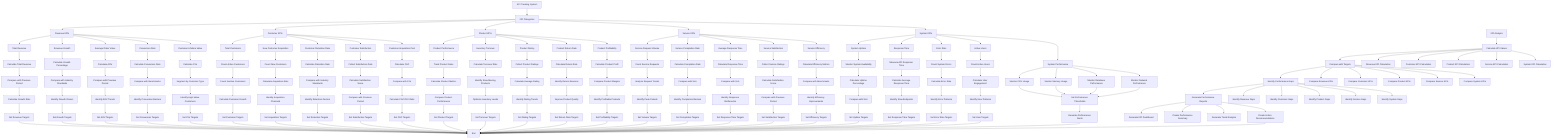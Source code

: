 %% KPI Tracking and Performance Metrics Flow
%% View at https://mermaid.live
flowchart TD
  A[KPI Tracking System] --> B[KPI Categories]
  
  %% KPI Categories
  B --> C[Revenue KPIs]
  B --> D[Customer KPIs]
  B --> E[Product KPIs]
  B --> F[Service KPIs]
  B --> G[System KPIs]
  
  %% Revenue KPIs
  C --> C1[Total Revenue]
  C --> C2[Revenue Growth]
  C --> C3[Average Order Value]
  C --> C4[Conversion Rate]
  C --> C5[Customer Lifetime Value]
  
  %% Total Revenue
  C1 --> C1A[Calculate Total Revenue]
  C1A --> C1B[Compare with Previous Period]
  C1B --> C1C[Calculate Growth Rate]
  C1C --> C1D[Set Revenue Targets]
  
  %% Revenue Growth
  C2 --> C2A[Calculate Growth Percentage]
  C2A --> C2B[Compare with Industry Standards]
  C2B --> C2C[Identify Growth Drivers]
  C2C --> C2D[Set Growth Targets]
  
  %% Average Order Value
  C3 --> C3A[Calculate AOV]
  C3A --> C3B[Compare with Previous Period]
  C3B --> C3C[Identify AOV Trends]
  C3C --> C3D[Set AOV Targets]
  
  %% Conversion Rate
  C4 --> C4A[Calculate Conversion Rate]
  C4A --> C4B[Compare with Benchmarks]
  C4B --> C4C[Identify Conversion Barriers]
  C4C --> C4D[Set Conversion Targets]
  
  %% Customer Lifetime Value
  C5 --> C5A[Calculate CLV]
  C5A --> C5B[Segment by Customer Type]
  C5B --> C5C[Identify High-Value Customers]
  C5C --> C5D[Set CLV Targets]
  
  %% Customer KPIs
  D --> D1[Total Customers]
  D --> D2[New Customer Acquisition]
  D --> D3[Customer Retention Rate]
  D --> D4[Customer Satisfaction]
  D --> D5[Customer Acquisition Cost]
  
  %% Total Customers
  D1 --> D1A[Count Active Customers]
  D1A --> D1B[Count Inactive Customers]
  D1B --> D1C[Calculate Customer Growth]
  D1C --> D1D[Set Customer Targets]
  
  %% New Customer Acquisition
  D2 --> D2A[Count New Customers]
  D2A --> D2B[Calculate Acquisition Rate]
  D2B --> D2C[Identify Acquisition Channels]
  D2C --> D2D[Set Acquisition Targets]
  
  %% Customer Retention Rate
  D3 --> D3A[Calculate Retention Rate]
  D3A --> D3B[Compare with Industry Standards]
  D3B --> D3C[Identify Retention Factors]
  D3C --> D3D[Set Retention Targets]
  
  %% Customer Satisfaction
  D4 --> D4A[Collect Satisfaction Data]
  D4A --> D4B[Calculate Satisfaction Score]
  D4B --> D4C[Compare with Previous Period]
  D4C --> D4D[Set Satisfaction Targets]
  
  %% Customer Acquisition Cost
  D5 --> D5A[Calculate CAC]
  D5A --> D5B[Compare with CLV]
  D5B --> D5C[Calculate CAC/CLV Ratio]
  D5C --> D5D[Set CAC Targets]
  
  %% Product KPIs
  E --> E1[Product Performance]
  E --> E2[Inventory Turnover]
  E --> E3[Product Rating]
  E --> E4[Product Return Rate]
  E --> E5[Product Profitability]
  
  %% Product Performance
  E1 --> E1A[Track Product Sales]
  E1A --> E1B[Calculate Product Metrics]
  E1B --> E1C[Compare Product Performance]
  E1C --> E1D[Set Product Targets]
  
  %% Inventory Turnover
  E2 --> E2A[Calculate Turnover Rate]
  E2A --> E2B[Identify Slow-Moving Products]
  E2B --> E2C[Optimize Inventory Levels]
  E2C --> E2D[Set Turnover Targets]
  
  %% Product Rating
  E3 --> E3A[Collect Product Ratings]
  E3A --> E3B[Calculate Average Rating]
  E3B --> E3C[Identify Rating Trends]
  E3C --> E3D[Set Rating Targets]
  
  %% Product Return Rate
  E4 --> E4A[Calculate Return Rate]
  E4A --> E4B[Identify Return Reasons]
  E4B --> E4C[Improve Product Quality]
  E4C --> E4D[Set Return Rate Targets]
  
  %% Product Profitability
  E5 --> E5A[Calculate Product Profit]
  E5A --> E5B[Compare Product Margins]
  E5B --> E5C[Identify Profitable Products]
  E5C --> E5D[Set Profitability Targets]
  
  %% Service KPIs
  F --> F1[Service Request Volume]
  F --> F2[Service Completion Rate]
  F --> F3[Average Response Time]
  F --> F4[Service Satisfaction]
  F --> F5[Service Efficiency]
  
  %% Service Request Volume
  F1 --> F1A[Count Service Requests]
  F1A --> F1B[Analyze Request Trends]
  F1B --> F1C[Identify Peak Periods]
  F1C --> F1D[Set Volume Targets]
  
  %% Service Completion Rate
  F2 --> F2A[Calculate Completion Rate]
  F2A --> F2B[Compare with SLA]
  F2B --> F2C[Identify Completion Barriers]
  F2C --> F2D[Set Completion Targets]
  
  %% Average Response Time
  F3 --> F3A[Calculate Response Time]
  F3A --> F3B[Compare with SLA]
  F3B --> F3C[Identify Response Bottlenecks]
  F3C --> F3D[Set Response Time Targets]
  
  %% Service Satisfaction
  F4 --> F4A[Collect Service Ratings]
  F4A --> F4B[Calculate Satisfaction Score]
  F4B --> F4C[Compare with Previous Period]
  F4C --> F4D[Set Satisfaction Targets]
  
  %% Service Efficiency
  F5 --> F5A[Calculate Efficiency Metrics]
  F5A --> F5B[Compare with Benchmarks]
  F5B --> F5C[Identify Efficiency Improvements]
  F5C --> F5D[Set Efficiency Targets]
  
  %% System KPIs
  G --> G1[System Uptime]
  G --> G2[Response Time]
  G --> G3[Error Rate]
  G --> G4[Active Users]
  G --> G5[System Performance]
  
  %% System Uptime
  G1 --> G1A[Monitor System Availability]
  G1A --> G1B[Calculate Uptime Percentage]
  G1B --> G1C[Compare with SLA]
  G1C --> G1D[Set Uptime Targets]
  
  %% Response Time
  G2 --> G2A[Measure API Response Time]
  G2A --> G2B[Calculate Average Response Time]
  G2B --> G2C[Identify Slow Endpoints]
  G2C --> G2D[Set Response Time Targets]
  
  %% Error Rate
  G3 --> G3A[Count System Errors]
  G3A --> G3B[Calculate Error Rate]
  G3B --> G3C[Identify Error Patterns]
  G3C --> G3D[Set Error Rate Targets]
  
  %% Active Users
  G4 --> G4A[Count Active Users]
  G4A --> G4B[Calculate User Engagement]
  G4B --> G4C[Identify User Patterns]
  G4C --> G4D[Set User Targets]
  
  %% System Performance
  G5 --> G5A[Monitor CPU Usage]
  G5 --> G5B[Monitor Memory Usage]
  G5 --> G5C[Monitor Database Performance]
  G5 --> G5D[Monitor Network Performance]
  
  %% Performance Monitoring
  G5A --> G5E[Set Performance Thresholds]
  G5B --> G5E
  G5C --> G5E
  G5D --> G5E
  G5E --> G5F[Generate Performance Alerts]
  
  %% KPI Analysis and Reporting
  H[KPI Analysis] --> H1[Calculate KPI Values]
  H1 --> H2[Compare with Targets]
  H2 --> H3[Identify Performance Gaps]
  H3 --> H4[Generate Performance Reports]
  
  %% KPI Calculation
  H1 --> H1A[Revenue KPI Calculation]
  H1 --> H1B[Customer KPI Calculation]
  H1 --> H1C[Product KPI Calculation]
  H1 --> H1D[Service KPI Calculation]
  H1 --> H1E[System KPI Calculation]
  
  %% Target Comparison
  H2 --> H2A[Compare Revenue KPIs]
  H2 --> H2B[Compare Customer KPIs]
  H2 --> H2C[Compare Product KPIs]
  H2 --> H2D[Compare Service KPIs]
  H2 --> H2E[Compare System KPIs]
  
  %% Performance Gap Analysis
  H3 --> H3A[Identify Revenue Gaps]
  H3 --> H3B[Identify Customer Gaps]
  H3 --> H3C[Identify Product Gaps]
  H3 --> H3D[Identify Service Gaps]
  H3 --> H3E[Identify System Gaps]
  
  %% Performance Reporting
  H4 --> H4A[Generate KPI Dashboard]
  H4 --> H4B[Create Performance Summary]
  H4 --> H4C[Generate Trend Analysis]
  H4 --> H4D[Create Action Recommendations]
  
  %% End points
  C1D --> Z[End]
  C2D --> Z
  C3D --> Z
  C4D --> Z
  C5D --> Z
  D1D --> Z
  D2D --> Z
  D3D --> Z
  D4D --> Z
  D5D --> Z
  E1D --> Z
  E2D --> Z
  E3D --> Z
  E4D --> Z
  E5D --> Z
  F1D --> Z
  F2D --> Z
  F3D --> Z
  F4D --> Z
  F5D --> Z
  G1D --> Z
  G2D --> Z
  G3D --> Z
  G4D --> Z
  G5F --> Z
  H4D --> Z